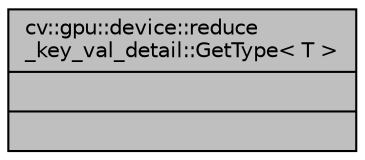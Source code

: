 digraph "cv::gpu::device::reduce_key_val_detail::GetType&lt; T &gt;"
{
 // LATEX_PDF_SIZE
  edge [fontname="Helvetica",fontsize="10",labelfontname="Helvetica",labelfontsize="10"];
  node [fontname="Helvetica",fontsize="10",shape=record];
  Node1 [label="{cv::gpu::device::reduce\l_key_val_detail::GetType\< T \>\n||}",height=0.2,width=0.4,color="black", fillcolor="grey75", style="filled", fontcolor="black",tooltip=" "];
}
